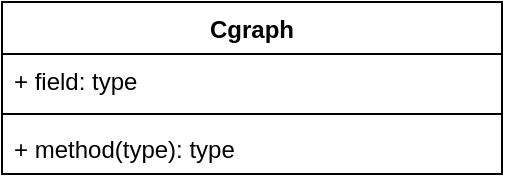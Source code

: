 <mxfile version="14.5.3" type="github"><diagram id="o4O8a7EBtK5oRw8HxuOW" name="Page-1"><mxGraphModel dx="1422" dy="882" grid="1" gridSize="10" guides="1" tooltips="1" connect="1" arrows="1" fold="1" page="1" pageScale="1" pageWidth="827" pageHeight="1169" math="0" shadow="0"><root><mxCell id="0"/><mxCell id="1" parent="0"/><mxCell id="bLQx4u1SUMKuMdxCQeeX-1" value="Cgraph" style="swimlane;fontStyle=1;align=center;verticalAlign=top;childLayout=stackLayout;horizontal=1;startSize=26;horizontalStack=0;resizeParent=1;resizeParentMax=0;resizeLast=0;collapsible=1;marginBottom=0;" parent="1" vertex="1"><mxGeometry x="130" y="150" width="250" height="86" as="geometry"/></mxCell><mxCell id="bLQx4u1SUMKuMdxCQeeX-2" value="+ field: type" style="text;strokeColor=none;fillColor=none;align=left;verticalAlign=top;spacingLeft=4;spacingRight=4;overflow=hidden;rotatable=0;points=[[0,0.5],[1,0.5]];portConstraint=eastwest;" parent="bLQx4u1SUMKuMdxCQeeX-1" vertex="1"><mxGeometry y="26" width="250" height="26" as="geometry"/></mxCell><mxCell id="bLQx4u1SUMKuMdxCQeeX-3" value="" style="line;strokeWidth=1;fillColor=none;align=left;verticalAlign=middle;spacingTop=-1;spacingLeft=3;spacingRight=3;rotatable=0;labelPosition=right;points=[];portConstraint=eastwest;" parent="bLQx4u1SUMKuMdxCQeeX-1" vertex="1"><mxGeometry y="52" width="250" height="8" as="geometry"/></mxCell><mxCell id="bLQx4u1SUMKuMdxCQeeX-4" value="+ method(type): type" style="text;strokeColor=none;fillColor=none;align=left;verticalAlign=top;spacingLeft=4;spacingRight=4;overflow=hidden;rotatable=0;points=[[0,0.5],[1,0.5]];portConstraint=eastwest;" parent="bLQx4u1SUMKuMdxCQeeX-1" vertex="1"><mxGeometry y="60" width="250" height="26" as="geometry"/></mxCell></root></mxGraphModel></diagram></mxfile>